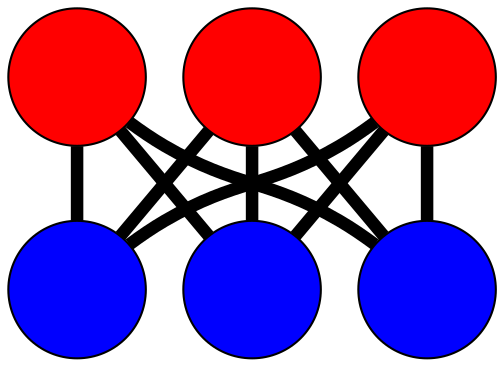 graph G {
	graph [bb="-146.79,-123.87,118.56,124.34",
		overlap=false,
		sep=0.0,
		splines=true
	];
	node [color=black,
		fixedsize=true,
		fontname="Latin Modern Math",
		fontsize=42,
		height=.92,
		label="\N",
		penwidth=1,
		shape=circle,
		width=.92
	];
	edge [color=black,
		penwidth=6,
		style=bold
	];
	0	 [fillcolor=red,
		height=0.91667,
		label="",
		pos="-21.508,-14.971",
		style=filled,
		width=0.91667];
	3	 [fillcolor=blue,
		height=0.91667,
		label="",
		pos="68.346,48.568",
		style=filled,
		width=0.91667];
	0 -- 3	 [pos="5.4513,4.0931 16.72,12.062 29.795,21.308 41.096,29.298"];
	4	 [fillcolor=blue,
		height=0.91667,
		label="",
		pos="85.56,-25.439",
		style=filled,
		width=0.91667];
	0 -- 4	 [pos="11.49,-18.197 24.516,-19.471 39.454,-20.931 52.487,-22.206"];
	5	 [fillcolor=blue,
		height=0.91667,
		label="",
		pos="-113.79,-8.6242",
		style=filled,
		width=0.91667];
	0 -- 5	 [pos="-54.563,-12.697 -63.045,-12.114 -72.169,-11.486 -80.655,-10.903"];
	1	 [fillcolor=red,
		height=0.91667,
		label="",
		pos="-21.273,91.34",
		style=filled,
		width=0.91667];
	1 -- 3	 [pos="8.569,77.098 18.142,72.529 28.744,67.469 38.329,62.894"];
	1 -- 4	 [pos="1.1228,66.859 19.356,46.928 44.969,18.931 63.194,-0.99075"];
	1 -- 5	 [pos="-43.905,66.886 -58.242,51.395 -76.717,31.433 -91.07,15.924"];
	2	 [fillcolor=red,
		height=0.91667,
		label="",
		pos="2.6638,-90.874",
		style=filled,
		width=0.91667];
	2 -- 3	 [pos="16.754,-60.96 27.837,-37.433 43.203,-4.8108 54.279,18.704"];
	2 -- 4	 [pos="28.893,-70.17 38.664,-62.457 49.746,-53.709 59.502,-46.009"];
	2 -- 5	 [pos="-24.346,-71.797 -43.024,-58.605 -67.789,-41.114 -86.523,-27.882"];
}
